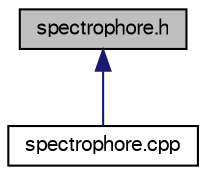 digraph G
{
  edge [fontname="FreeSans",fontsize="10",labelfontname="FreeSans",labelfontsize="10"];
  node [fontname="FreeSans",fontsize="10",shape=record];
  Node1 [label="spectrophore.h",height=0.2,width=0.4,color="black", fillcolor="grey75", style="filled" fontcolor="black"];
  Node1 -> Node2 [dir=back,color="midnightblue",fontsize="10",style="solid",fontname="FreeSans"];
  Node2 [label="spectrophore.cpp",height=0.2,width=0.4,color="black", fillcolor="white", style="filled",URL="$spectrophore_8cpp.shtml",tooltip="Spectrophore(TM) calculator. Implementation of OBSpectrophore."];
}
